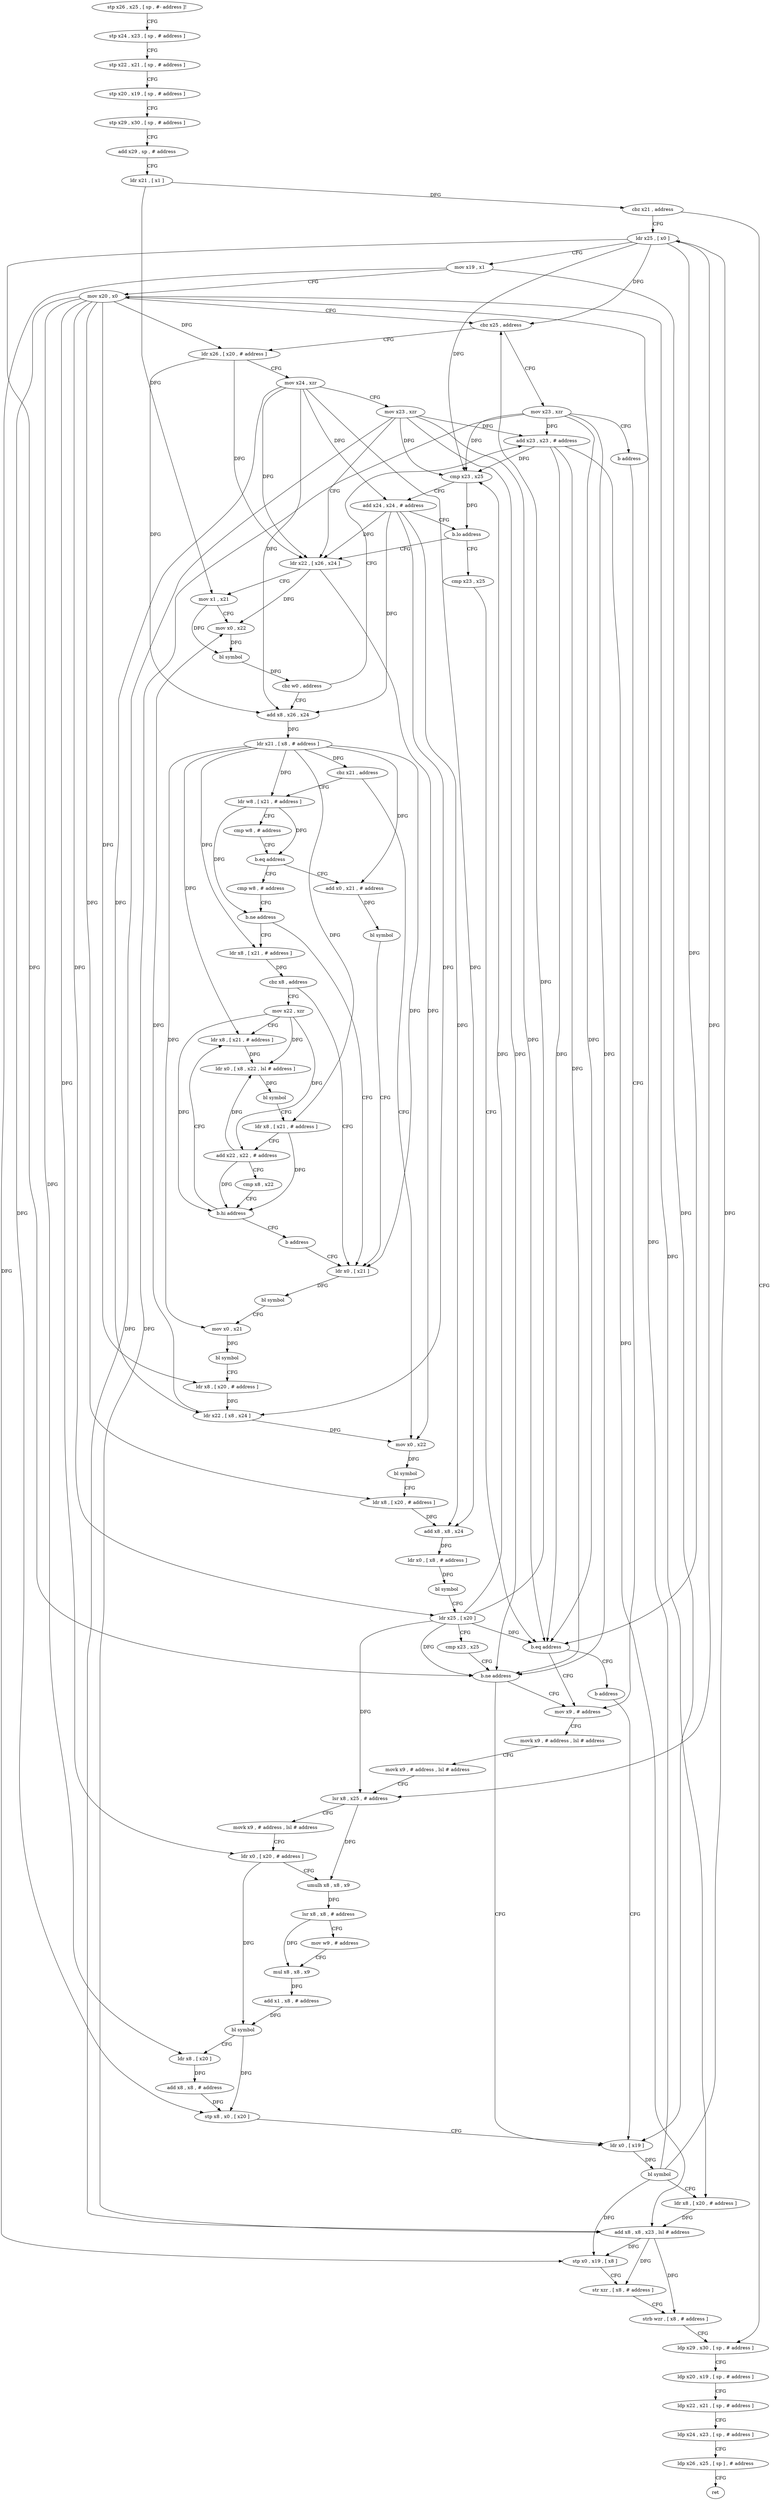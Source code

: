 digraph "func" {
"139096" [label = "stp x26 , x25 , [ sp , #- address ]!" ]
"139100" [label = "stp x24 , x23 , [ sp , # address ]" ]
"139104" [label = "stp x22 , x21 , [ sp , # address ]" ]
"139108" [label = "stp x20 , x19 , [ sp , # address ]" ]
"139112" [label = "stp x29 , x30 , [ sp , # address ]" ]
"139116" [label = "add x29 , sp , # address" ]
"139120" [label = "ldr x21 , [ x1 ]" ]
"139124" [label = "cbz x21 , address" ]
"139444" [label = "ldp x29 , x30 , [ sp , # address ]" ]
"139128" [label = "ldr x25 , [ x0 ]" ]
"139448" [label = "ldp x20 , x19 , [ sp , # address ]" ]
"139452" [label = "ldp x22 , x21 , [ sp , # address ]" ]
"139456" [label = "ldp x24 , x23 , [ sp , # address ]" ]
"139460" [label = "ldp x26 , x25 , [ sp ] , # address" ]
"139464" [label = "ret" ]
"139132" [label = "mov x19 , x1" ]
"139136" [label = "mov x20 , x0" ]
"139140" [label = "cbz x25 , address" ]
"139204" [label = "mov x23 , xzr" ]
"139144" [label = "ldr x26 , [ x20 , # address ]" ]
"139208" [label = "b address" ]
"139356" [label = "mov x9 , # address" ]
"139148" [label = "mov x24 , xzr" ]
"139152" [label = "mov x23 , xzr" ]
"139156" [label = "ldr x22 , [ x26 , x24 ]" ]
"139360" [label = "movk x9 , # address , lsl # address" ]
"139364" [label = "movk x9 , # address , lsl # address" ]
"139368" [label = "lsr x8 , x25 , # address" ]
"139372" [label = "movk x9 , # address , lsl # address" ]
"139376" [label = "ldr x0 , [ x20 , # address ]" ]
"139380" [label = "umulh x8 , x8 , x9" ]
"139384" [label = "lsr x8 , x8 , # address" ]
"139388" [label = "mov w9 , # address" ]
"139392" [label = "mul x8 , x8 , x9" ]
"139396" [label = "add x1 , x8 , # address" ]
"139400" [label = "bl symbol" ]
"139404" [label = "ldr x8 , [ x20 ]" ]
"139408" [label = "add x8 , x8 , # address" ]
"139412" [label = "stp x8 , x0 , [ x20 ]" ]
"139416" [label = "ldr x0 , [ x19 ]" ]
"139212" [label = "add x8 , x26 , x24" ]
"139216" [label = "ldr x21 , [ x8 , # address ]" ]
"139220" [label = "cbz x21 , address" ]
"139320" [label = "mov x0 , x22" ]
"139224" [label = "ldr w8 , [ x21 , # address ]" ]
"139176" [label = "add x23 , x23 , # address" ]
"139180" [label = "cmp x23 , x25" ]
"139184" [label = "add x24 , x24 , # address" ]
"139188" [label = "b.lo address" ]
"139192" [label = "cmp x23 , x25" ]
"139324" [label = "bl symbol" ]
"139328" [label = "ldr x8 , [ x20 , # address ]" ]
"139332" [label = "add x8 , x8 , x24" ]
"139336" [label = "ldr x0 , [ x8 , # address ]" ]
"139340" [label = "bl symbol" ]
"139344" [label = "ldr x25 , [ x20 ]" ]
"139348" [label = "cmp x23 , x25" ]
"139352" [label = "b.ne address" ]
"139228" [label = "cmp w8 , # address" ]
"139232" [label = "b.eq address" ]
"139288" [label = "add x0 , x21 , # address" ]
"139236" [label = "cmp w8 , # address" ]
"139160" [label = "mov x1 , x21" ]
"139164" [label = "mov x0 , x22" ]
"139168" [label = "bl symbol" ]
"139172" [label = "cbz w0 , address" ]
"139196" [label = "b.eq address" ]
"139200" [label = "b address" ]
"139420" [label = "bl symbol" ]
"139424" [label = "ldr x8 , [ x20 , # address ]" ]
"139428" [label = "add x8 , x8 , x23 , lsl # address" ]
"139432" [label = "stp x0 , x19 , [ x8 ]" ]
"139436" [label = "str xzr , [ x8 , # address ]" ]
"139440" [label = "strb wzr , [ x8 , # address ]" ]
"139292" [label = "bl symbol" ]
"139296" [label = "ldr x0 , [ x21 ]" ]
"139240" [label = "b.ne address" ]
"139244" [label = "ldr x8 , [ x21 , # address ]" ]
"139300" [label = "bl symbol" ]
"139304" [label = "mov x0 , x21" ]
"139308" [label = "bl symbol" ]
"139312" [label = "ldr x8 , [ x20 , # address ]" ]
"139316" [label = "ldr x22 , [ x8 , x24 ]" ]
"139248" [label = "cbz x8 , address" ]
"139252" [label = "mov x22 , xzr" ]
"139256" [label = "ldr x8 , [ x21 , # address ]" ]
"139260" [label = "ldr x0 , [ x8 , x22 , lsl # address ]" ]
"139264" [label = "bl symbol" ]
"139268" [label = "ldr x8 , [ x21 , # address ]" ]
"139272" [label = "add x22 , x22 , # address" ]
"139276" [label = "cmp x8 , x22" ]
"139280" [label = "b.hi address" ]
"139284" [label = "b address" ]
"139096" -> "139100" [ label = "CFG" ]
"139100" -> "139104" [ label = "CFG" ]
"139104" -> "139108" [ label = "CFG" ]
"139108" -> "139112" [ label = "CFG" ]
"139112" -> "139116" [ label = "CFG" ]
"139116" -> "139120" [ label = "CFG" ]
"139120" -> "139124" [ label = "DFG" ]
"139120" -> "139160" [ label = "DFG" ]
"139124" -> "139444" [ label = "CFG" ]
"139124" -> "139128" [ label = "CFG" ]
"139444" -> "139448" [ label = "CFG" ]
"139128" -> "139132" [ label = "CFG" ]
"139128" -> "139140" [ label = "DFG" ]
"139128" -> "139368" [ label = "DFG" ]
"139128" -> "139180" [ label = "DFG" ]
"139128" -> "139352" [ label = "DFG" ]
"139128" -> "139196" [ label = "DFG" ]
"139448" -> "139452" [ label = "CFG" ]
"139452" -> "139456" [ label = "CFG" ]
"139456" -> "139460" [ label = "CFG" ]
"139460" -> "139464" [ label = "CFG" ]
"139132" -> "139136" [ label = "CFG" ]
"139132" -> "139416" [ label = "DFG" ]
"139132" -> "139432" [ label = "DFG" ]
"139136" -> "139140" [ label = "CFG" ]
"139136" -> "139144" [ label = "DFG" ]
"139136" -> "139376" [ label = "DFG" ]
"139136" -> "139404" [ label = "DFG" ]
"139136" -> "139412" [ label = "DFG" ]
"139136" -> "139424" [ label = "DFG" ]
"139136" -> "139328" [ label = "DFG" ]
"139136" -> "139344" [ label = "DFG" ]
"139136" -> "139312" [ label = "DFG" ]
"139140" -> "139204" [ label = "CFG" ]
"139140" -> "139144" [ label = "CFG" ]
"139204" -> "139208" [ label = "CFG" ]
"139204" -> "139428" [ label = "DFG" ]
"139204" -> "139176" [ label = "DFG" ]
"139204" -> "139180" [ label = "DFG" ]
"139204" -> "139352" [ label = "DFG" ]
"139204" -> "139196" [ label = "DFG" ]
"139144" -> "139148" [ label = "CFG" ]
"139144" -> "139156" [ label = "DFG" ]
"139144" -> "139212" [ label = "DFG" ]
"139208" -> "139356" [ label = "CFG" ]
"139356" -> "139360" [ label = "CFG" ]
"139148" -> "139152" [ label = "CFG" ]
"139148" -> "139156" [ label = "DFG" ]
"139148" -> "139212" [ label = "DFG" ]
"139148" -> "139184" [ label = "DFG" ]
"139148" -> "139332" [ label = "DFG" ]
"139148" -> "139316" [ label = "DFG" ]
"139152" -> "139156" [ label = "CFG" ]
"139152" -> "139428" [ label = "DFG" ]
"139152" -> "139176" [ label = "DFG" ]
"139152" -> "139180" [ label = "DFG" ]
"139152" -> "139352" [ label = "DFG" ]
"139152" -> "139196" [ label = "DFG" ]
"139156" -> "139160" [ label = "CFG" ]
"139156" -> "139164" [ label = "DFG" ]
"139156" -> "139320" [ label = "DFG" ]
"139360" -> "139364" [ label = "CFG" ]
"139364" -> "139368" [ label = "CFG" ]
"139368" -> "139372" [ label = "CFG" ]
"139368" -> "139380" [ label = "DFG" ]
"139372" -> "139376" [ label = "CFG" ]
"139376" -> "139380" [ label = "CFG" ]
"139376" -> "139400" [ label = "DFG" ]
"139380" -> "139384" [ label = "DFG" ]
"139384" -> "139388" [ label = "CFG" ]
"139384" -> "139392" [ label = "DFG" ]
"139388" -> "139392" [ label = "CFG" ]
"139392" -> "139396" [ label = "DFG" ]
"139396" -> "139400" [ label = "DFG" ]
"139400" -> "139404" [ label = "CFG" ]
"139400" -> "139412" [ label = "DFG" ]
"139404" -> "139408" [ label = "DFG" ]
"139408" -> "139412" [ label = "DFG" ]
"139412" -> "139416" [ label = "CFG" ]
"139416" -> "139420" [ label = "DFG" ]
"139212" -> "139216" [ label = "DFG" ]
"139216" -> "139220" [ label = "DFG" ]
"139216" -> "139224" [ label = "DFG" ]
"139216" -> "139288" [ label = "DFG" ]
"139216" -> "139296" [ label = "DFG" ]
"139216" -> "139304" [ label = "DFG" ]
"139216" -> "139244" [ label = "DFG" ]
"139216" -> "139256" [ label = "DFG" ]
"139216" -> "139268" [ label = "DFG" ]
"139220" -> "139320" [ label = "CFG" ]
"139220" -> "139224" [ label = "CFG" ]
"139320" -> "139324" [ label = "DFG" ]
"139224" -> "139228" [ label = "CFG" ]
"139224" -> "139232" [ label = "DFG" ]
"139224" -> "139240" [ label = "DFG" ]
"139176" -> "139180" [ label = "DFG" ]
"139176" -> "139428" [ label = "DFG" ]
"139176" -> "139352" [ label = "DFG" ]
"139176" -> "139196" [ label = "DFG" ]
"139180" -> "139184" [ label = "CFG" ]
"139180" -> "139188" [ label = "DFG" ]
"139184" -> "139188" [ label = "CFG" ]
"139184" -> "139156" [ label = "DFG" ]
"139184" -> "139212" [ label = "DFG" ]
"139184" -> "139332" [ label = "DFG" ]
"139184" -> "139316" [ label = "DFG" ]
"139188" -> "139156" [ label = "CFG" ]
"139188" -> "139192" [ label = "CFG" ]
"139192" -> "139196" [ label = "CFG" ]
"139324" -> "139328" [ label = "CFG" ]
"139328" -> "139332" [ label = "DFG" ]
"139332" -> "139336" [ label = "DFG" ]
"139336" -> "139340" [ label = "DFG" ]
"139340" -> "139344" [ label = "CFG" ]
"139344" -> "139348" [ label = "CFG" ]
"139344" -> "139140" [ label = "DFG" ]
"139344" -> "139368" [ label = "DFG" ]
"139344" -> "139180" [ label = "DFG" ]
"139344" -> "139352" [ label = "DFG" ]
"139344" -> "139196" [ label = "DFG" ]
"139348" -> "139352" [ label = "CFG" ]
"139352" -> "139416" [ label = "CFG" ]
"139352" -> "139356" [ label = "CFG" ]
"139228" -> "139232" [ label = "CFG" ]
"139232" -> "139288" [ label = "CFG" ]
"139232" -> "139236" [ label = "CFG" ]
"139288" -> "139292" [ label = "DFG" ]
"139236" -> "139240" [ label = "CFG" ]
"139160" -> "139164" [ label = "CFG" ]
"139160" -> "139168" [ label = "DFG" ]
"139164" -> "139168" [ label = "DFG" ]
"139168" -> "139172" [ label = "DFG" ]
"139172" -> "139212" [ label = "CFG" ]
"139172" -> "139176" [ label = "CFG" ]
"139196" -> "139356" [ label = "CFG" ]
"139196" -> "139200" [ label = "CFG" ]
"139200" -> "139416" [ label = "CFG" ]
"139420" -> "139424" [ label = "CFG" ]
"139420" -> "139128" [ label = "DFG" ]
"139420" -> "139136" [ label = "DFG" ]
"139420" -> "139432" [ label = "DFG" ]
"139424" -> "139428" [ label = "DFG" ]
"139428" -> "139432" [ label = "DFG" ]
"139428" -> "139436" [ label = "DFG" ]
"139428" -> "139440" [ label = "DFG" ]
"139432" -> "139436" [ label = "CFG" ]
"139436" -> "139440" [ label = "CFG" ]
"139440" -> "139444" [ label = "CFG" ]
"139292" -> "139296" [ label = "CFG" ]
"139296" -> "139300" [ label = "DFG" ]
"139240" -> "139296" [ label = "CFG" ]
"139240" -> "139244" [ label = "CFG" ]
"139244" -> "139248" [ label = "DFG" ]
"139300" -> "139304" [ label = "CFG" ]
"139304" -> "139308" [ label = "DFG" ]
"139308" -> "139312" [ label = "CFG" ]
"139312" -> "139316" [ label = "DFG" ]
"139316" -> "139320" [ label = "DFG" ]
"139316" -> "139164" [ label = "DFG" ]
"139248" -> "139296" [ label = "CFG" ]
"139248" -> "139252" [ label = "CFG" ]
"139252" -> "139256" [ label = "CFG" ]
"139252" -> "139260" [ label = "DFG" ]
"139252" -> "139272" [ label = "DFG" ]
"139252" -> "139280" [ label = "DFG" ]
"139256" -> "139260" [ label = "DFG" ]
"139260" -> "139264" [ label = "DFG" ]
"139264" -> "139268" [ label = "CFG" ]
"139268" -> "139272" [ label = "CFG" ]
"139268" -> "139280" [ label = "DFG" ]
"139272" -> "139276" [ label = "CFG" ]
"139272" -> "139260" [ label = "DFG" ]
"139272" -> "139280" [ label = "DFG" ]
"139276" -> "139280" [ label = "CFG" ]
"139280" -> "139256" [ label = "CFG" ]
"139280" -> "139284" [ label = "CFG" ]
"139284" -> "139296" [ label = "CFG" ]
}

